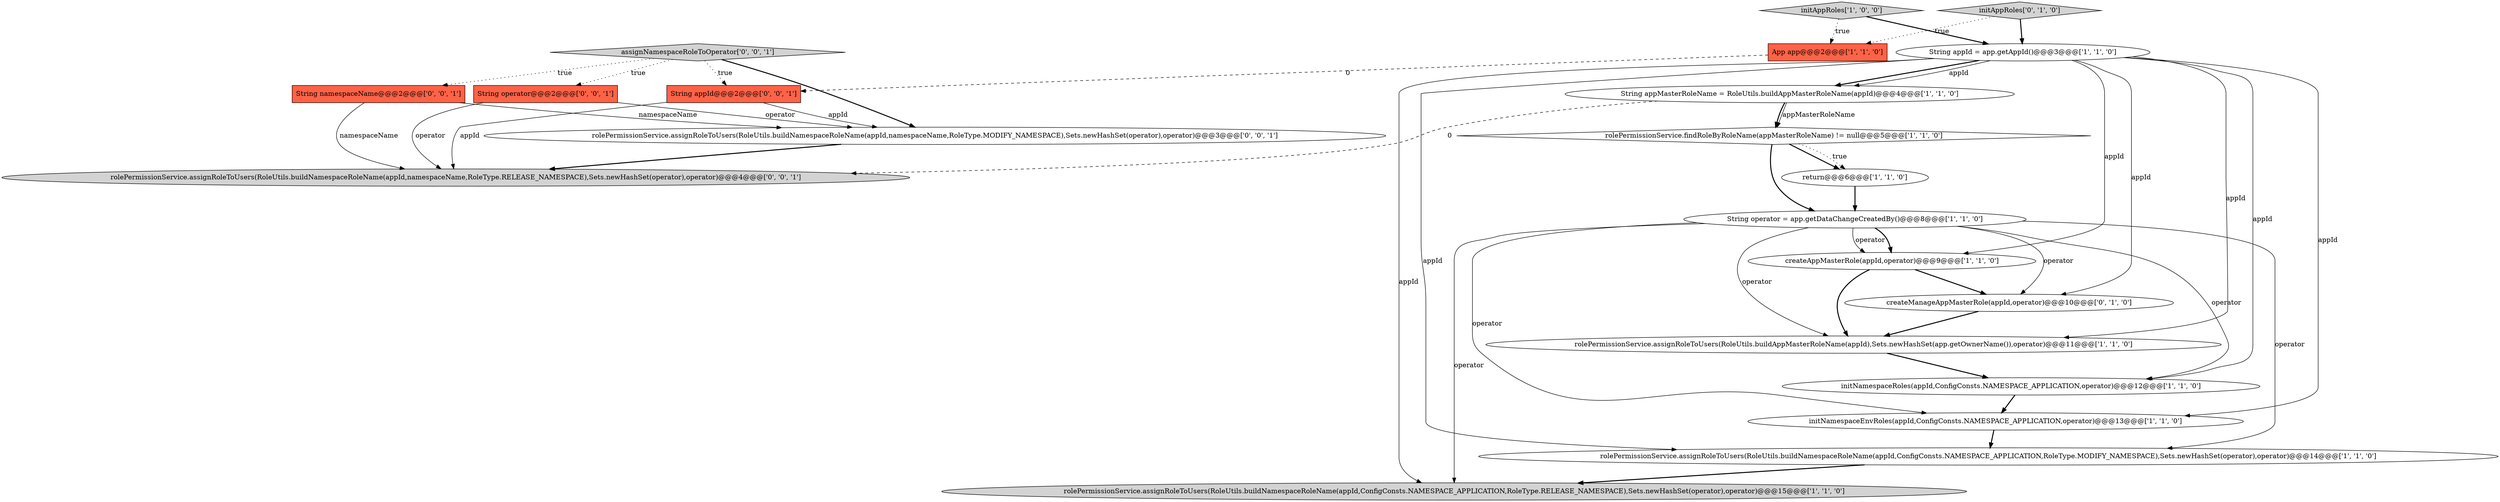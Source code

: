 digraph {
8 [style = filled, label = "String appMasterRoleName = RoleUtils.buildAppMasterRoleName(appId)@@@4@@@['1', '1', '0']", fillcolor = white, shape = ellipse image = "AAA0AAABBB1BBB"];
2 [style = filled, label = "initAppRoles['1', '0', '0']", fillcolor = lightgray, shape = diamond image = "AAA0AAABBB1BBB"];
18 [style = filled, label = "String namespaceName@@@2@@@['0', '0', '1']", fillcolor = tomato, shape = box image = "AAA0AAABBB3BBB"];
19 [style = filled, label = "String appId@@@2@@@['0', '0', '1']", fillcolor = tomato, shape = box image = "AAA0AAABBB3BBB"];
9 [style = filled, label = "initNamespaceRoles(appId,ConfigConsts.NAMESPACE_APPLICATION,operator)@@@12@@@['1', '1', '0']", fillcolor = white, shape = ellipse image = "AAA0AAABBB1BBB"];
0 [style = filled, label = "rolePermissionService.assignRoleToUsers(RoleUtils.buildAppMasterRoleName(appId),Sets.newHashSet(app.getOwnerName()),operator)@@@11@@@['1', '1', '0']", fillcolor = white, shape = ellipse image = "AAA0AAABBB1BBB"];
1 [style = filled, label = "String appId = app.getAppId()@@@3@@@['1', '1', '0']", fillcolor = white, shape = ellipse image = "AAA0AAABBB1BBB"];
12 [style = filled, label = "rolePermissionService.assignRoleToUsers(RoleUtils.buildNamespaceRoleName(appId,ConfigConsts.NAMESPACE_APPLICATION,RoleType.RELEASE_NAMESPACE),Sets.newHashSet(operator),operator)@@@15@@@['1', '1', '0']", fillcolor = lightgray, shape = ellipse image = "AAA0AAABBB1BBB"];
10 [style = filled, label = "App app@@@2@@@['1', '1', '0']", fillcolor = tomato, shape = box image = "AAA0AAABBB1BBB"];
7 [style = filled, label = "initNamespaceEnvRoles(appId,ConfigConsts.NAMESPACE_APPLICATION,operator)@@@13@@@['1', '1', '0']", fillcolor = white, shape = ellipse image = "AAA0AAABBB1BBB"];
20 [style = filled, label = "rolePermissionService.assignRoleToUsers(RoleUtils.buildNamespaceRoleName(appId,namespaceName,RoleType.RELEASE_NAMESPACE),Sets.newHashSet(operator),operator)@@@4@@@['0', '0', '1']", fillcolor = lightgray, shape = ellipse image = "AAA0AAABBB3BBB"];
17 [style = filled, label = "assignNamespaceRoleToOperator['0', '0', '1']", fillcolor = lightgray, shape = diamond image = "AAA0AAABBB3BBB"];
14 [style = filled, label = "createManageAppMasterRole(appId,operator)@@@10@@@['0', '1', '0']", fillcolor = white, shape = ellipse image = "AAA1AAABBB2BBB"];
15 [style = filled, label = "String operator@@@2@@@['0', '0', '1']", fillcolor = tomato, shape = box image = "AAA0AAABBB3BBB"];
6 [style = filled, label = "createAppMasterRole(appId,operator)@@@9@@@['1', '1', '0']", fillcolor = white, shape = ellipse image = "AAA0AAABBB1BBB"];
11 [style = filled, label = "rolePermissionService.findRoleByRoleName(appMasterRoleName) != null@@@5@@@['1', '1', '0']", fillcolor = white, shape = diamond image = "AAA0AAABBB1BBB"];
13 [style = filled, label = "initAppRoles['0', '1', '0']", fillcolor = lightgray, shape = diamond image = "AAA0AAABBB2BBB"];
4 [style = filled, label = "return@@@6@@@['1', '1', '0']", fillcolor = white, shape = ellipse image = "AAA0AAABBB1BBB"];
5 [style = filled, label = "rolePermissionService.assignRoleToUsers(RoleUtils.buildNamespaceRoleName(appId,ConfigConsts.NAMESPACE_APPLICATION,RoleType.MODIFY_NAMESPACE),Sets.newHashSet(operator),operator)@@@14@@@['1', '1', '0']", fillcolor = white, shape = ellipse image = "AAA0AAABBB1BBB"];
3 [style = filled, label = "String operator = app.getDataChangeCreatedBy()@@@8@@@['1', '1', '0']", fillcolor = white, shape = ellipse image = "AAA0AAABBB1BBB"];
16 [style = filled, label = "rolePermissionService.assignRoleToUsers(RoleUtils.buildNamespaceRoleName(appId,namespaceName,RoleType.MODIFY_NAMESPACE),Sets.newHashSet(operator),operator)@@@3@@@['0', '0', '1']", fillcolor = white, shape = ellipse image = "AAA0AAABBB3BBB"];
17->19 [style = dotted, label="true"];
17->18 [style = dotted, label="true"];
11->3 [style = bold, label=""];
18->16 [style = solid, label="namespaceName"];
3->6 [style = solid, label="operator"];
11->4 [style = bold, label=""];
15->16 [style = solid, label="operator"];
6->0 [style = bold, label=""];
1->8 [style = bold, label=""];
0->9 [style = bold, label=""];
1->5 [style = solid, label="appId"];
1->14 [style = solid, label="appId"];
15->20 [style = solid, label="operator"];
19->16 [style = solid, label="appId"];
13->10 [style = dotted, label="true"];
1->9 [style = solid, label="appId"];
14->0 [style = bold, label=""];
3->0 [style = solid, label="operator"];
3->9 [style = solid, label="operator"];
2->10 [style = dotted, label="true"];
8->20 [style = dashed, label="0"];
3->6 [style = bold, label=""];
8->11 [style = solid, label="appMasterRoleName"];
8->11 [style = bold, label=""];
17->15 [style = dotted, label="true"];
1->0 [style = solid, label="appId"];
3->14 [style = solid, label="operator"];
6->14 [style = bold, label=""];
3->5 [style = solid, label="operator"];
2->1 [style = bold, label=""];
1->12 [style = solid, label="appId"];
7->5 [style = bold, label=""];
13->1 [style = bold, label=""];
16->20 [style = bold, label=""];
11->4 [style = dotted, label="true"];
5->12 [style = bold, label=""];
10->19 [style = dashed, label="0"];
19->20 [style = solid, label="appId"];
1->7 [style = solid, label="appId"];
18->20 [style = solid, label="namespaceName"];
3->12 [style = solid, label="operator"];
1->6 [style = solid, label="appId"];
3->7 [style = solid, label="operator"];
4->3 [style = bold, label=""];
17->16 [style = bold, label=""];
1->8 [style = solid, label="appId"];
9->7 [style = bold, label=""];
}
